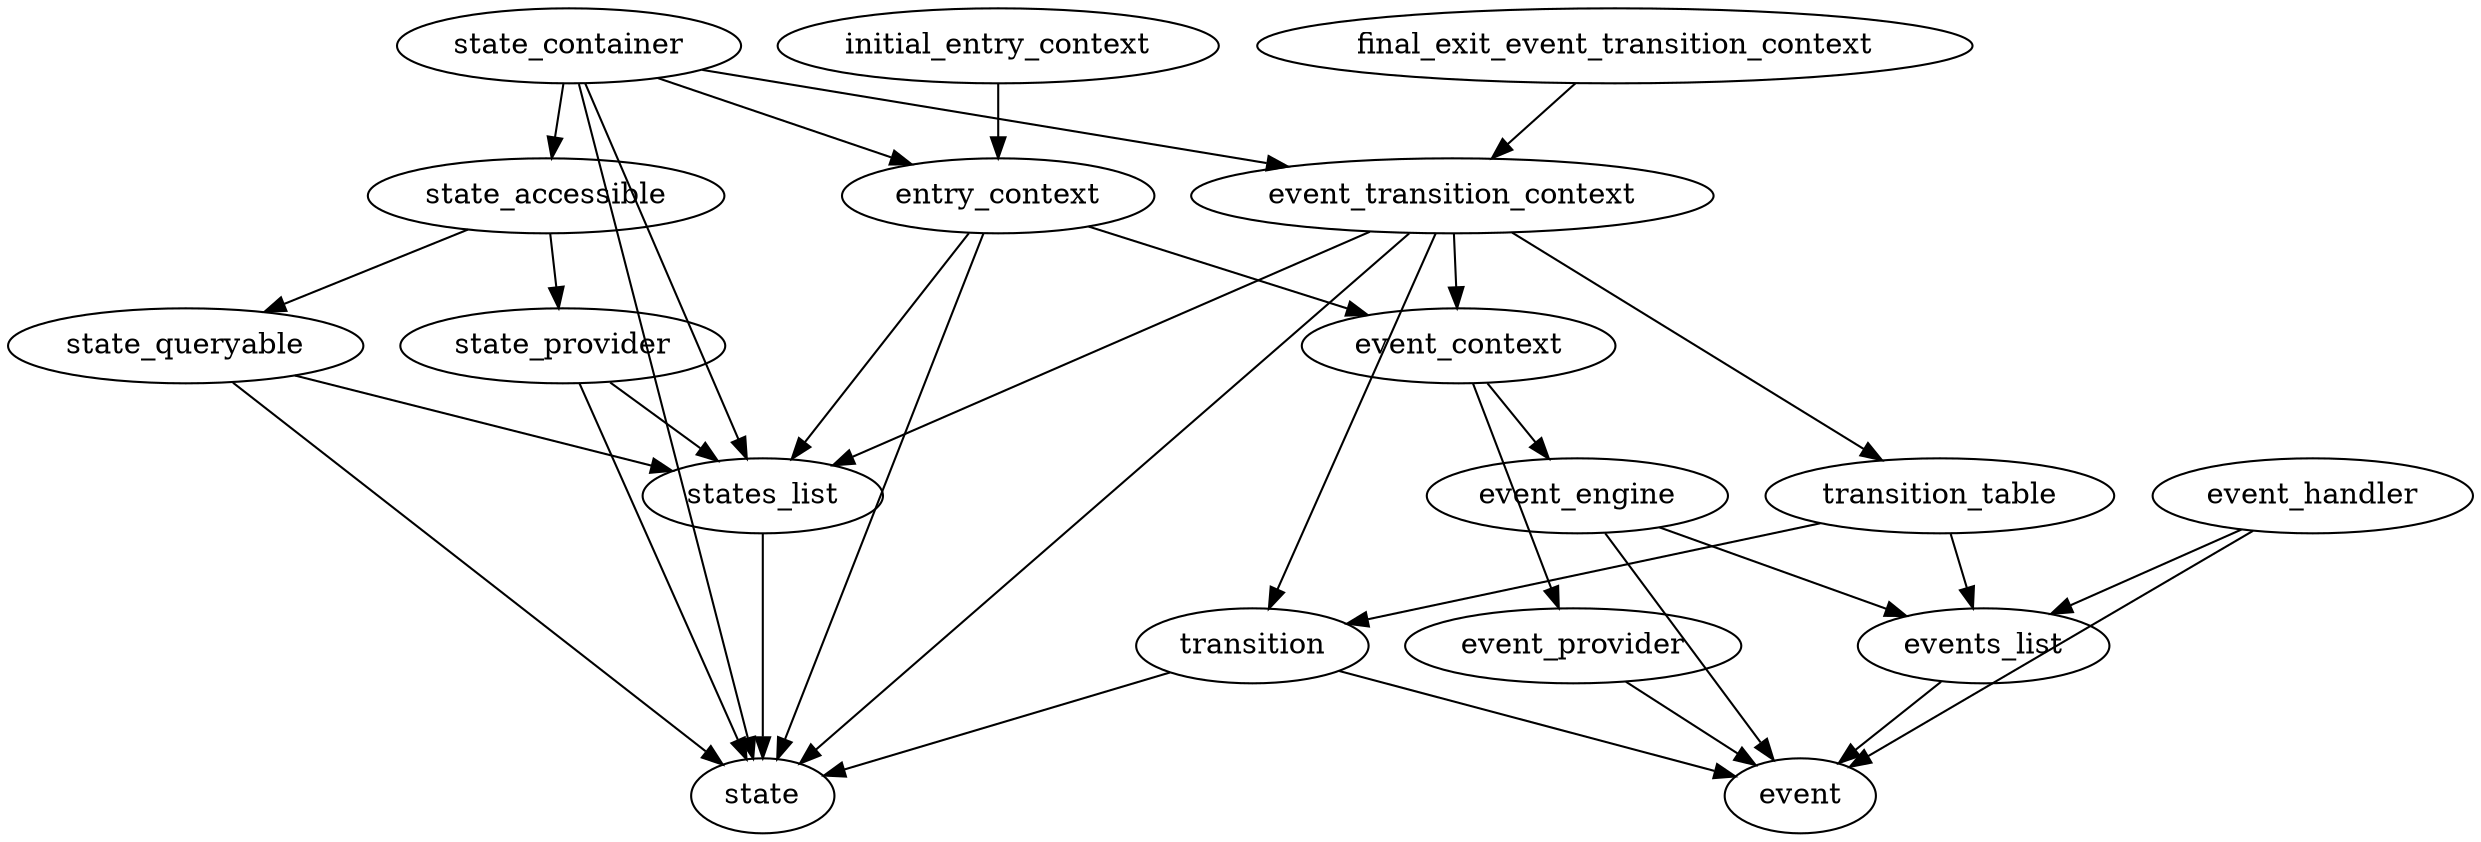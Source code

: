 digraph G {
   splines="FALSE";

   /* Entities */
   event [label="event"]
   state [label="state"]
   transition [label="transition"]
   transition_table [label="transition_table"]
   events_list [label="events_list"]
   states_list [label="states_list"]
   event_provider [label="event_provider"]
   state_provider [label="state_provider"]
   state_queryable [label="state_queryable"]
   state_accessible [label="state_accessible"]
   event_engine [label="event_engine"]
   event_handler [label="event_handler"]
   event_transition_context [label="event_transition_context"]
   final_exit_event_transition_context [label="final_exit_event_transition_context"]
   entry_context [label="entry_context"]
   initial_entry_context [label="initial_entry_context"]
   state_container [label="state_container"]
   
   /* Relationships */
   transition -> event
   transition -> state
   transition_table -> transition
   transition_table -> events_list
   events_list -> event
   states_list -> state
   event_engine -> event
   event_engine -> events_list
   event_provider -> event
   state_provider -> state
   state_provider -> states_list
   state_queryable -> state
   state_queryable -> states_list
   state_accessible -> state_provider
   state_accessible -> state_queryable
   event_context -> event_engine
   event_context -> event_provider
   event_handler -> event
   event_handler -> events_list
   event_transition_context -> event_context
   event_transition_context -> transition
   event_transition_context -> transition_table
   event_transition_context -> states_list
   event_transition_context -> state
   final_exit_event_transition_context -> event_transition_context
   entry_context -> event_context
   entry_context -> states_list
   entry_context -> state
   initial_entry_context -> entry_context
   state_container -> state
   state_container -> states_list
   state_container -> state_accessible
   state_container -> event_transition_context
   state_container -> entry_context

   /* Ranks */
   { rank=same; event; state; };
}